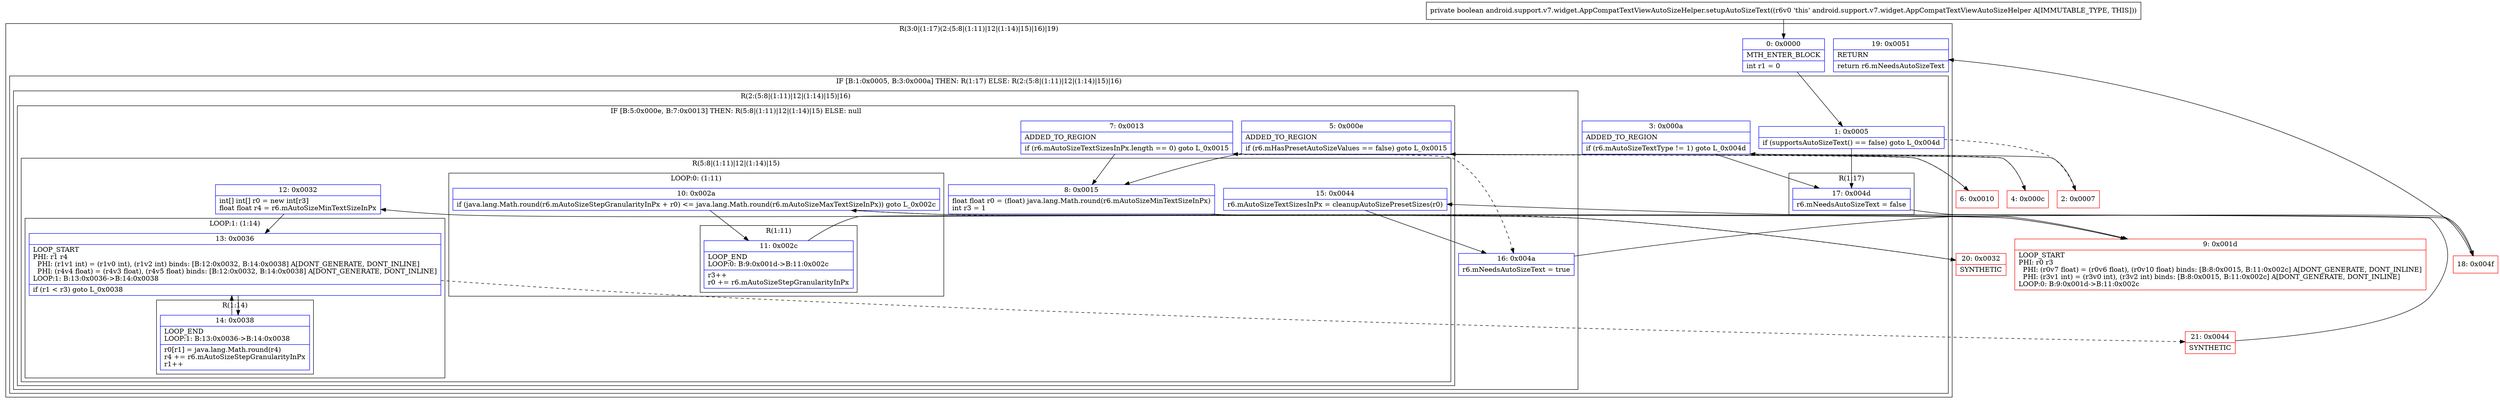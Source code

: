 digraph "CFG forandroid.support.v7.widget.AppCompatTextViewAutoSizeHelper.setupAutoSizeText()Z" {
subgraph cluster_Region_1711669689 {
label = "R(3:0|(1:17)(2:(5:8|(1:11)|12|(1:14)|15)|16)|19)";
node [shape=record,color=blue];
Node_0 [shape=record,label="{0\:\ 0x0000|MTH_ENTER_BLOCK\l|int r1 = 0\l}"];
subgraph cluster_IfRegion_350090158 {
label = "IF [B:1:0x0005, B:3:0x000a] THEN: R(1:17) ELSE: R(2:(5:8|(1:11)|12|(1:14)|15)|16)";
node [shape=record,color=blue];
Node_1 [shape=record,label="{1\:\ 0x0005|if (supportsAutoSizeText() == false) goto L_0x004d\l}"];
Node_3 [shape=record,label="{3\:\ 0x000a|ADDED_TO_REGION\l|if (r6.mAutoSizeTextType != 1) goto L_0x004d\l}"];
subgraph cluster_Region_2024500602 {
label = "R(1:17)";
node [shape=record,color=blue];
Node_17 [shape=record,label="{17\:\ 0x004d|r6.mNeedsAutoSizeText = false\l}"];
}
subgraph cluster_Region_2137414995 {
label = "R(2:(5:8|(1:11)|12|(1:14)|15)|16)";
node [shape=record,color=blue];
subgraph cluster_IfRegion_589997101 {
label = "IF [B:5:0x000e, B:7:0x0013] THEN: R(5:8|(1:11)|12|(1:14)|15) ELSE: null";
node [shape=record,color=blue];
Node_5 [shape=record,label="{5\:\ 0x000e|ADDED_TO_REGION\l|if (r6.mHasPresetAutoSizeValues == false) goto L_0x0015\l}"];
Node_7 [shape=record,label="{7\:\ 0x0013|ADDED_TO_REGION\l|if (r6.mAutoSizeTextSizesInPx.length == 0) goto L_0x0015\l}"];
subgraph cluster_Region_1681335235 {
label = "R(5:8|(1:11)|12|(1:14)|15)";
node [shape=record,color=blue];
Node_8 [shape=record,label="{8\:\ 0x0015|float float r0 = (float) java.lang.Math.round(r6.mAutoSizeMinTextSizeInPx)\lint r3 = 1\l}"];
subgraph cluster_LoopRegion_1551022220 {
label = "LOOP:0: (1:11)";
node [shape=record,color=blue];
Node_10 [shape=record,label="{10\:\ 0x002a|if (java.lang.Math.round(r6.mAutoSizeStepGranularityInPx + r0) \<= java.lang.Math.round(r6.mAutoSizeMaxTextSizeInPx)) goto L_0x002c\l}"];
subgraph cluster_Region_854261045 {
label = "R(1:11)";
node [shape=record,color=blue];
Node_11 [shape=record,label="{11\:\ 0x002c|LOOP_END\lLOOP:0: B:9:0x001d\-\>B:11:0x002c\l|r3++\lr0 += r6.mAutoSizeStepGranularityInPx\l}"];
}
}
Node_12 [shape=record,label="{12\:\ 0x0032|int[] int[] r0 = new int[r3]\lfloat float r4 = r6.mAutoSizeMinTextSizeInPx\l}"];
subgraph cluster_LoopRegion_253508945 {
label = "LOOP:1: (1:14)";
node [shape=record,color=blue];
Node_13 [shape=record,label="{13\:\ 0x0036|LOOP_START\lPHI: r1 r4 \l  PHI: (r1v1 int) = (r1v0 int), (r1v2 int) binds: [B:12:0x0032, B:14:0x0038] A[DONT_GENERATE, DONT_INLINE]\l  PHI: (r4v4 float) = (r4v3 float), (r4v5 float) binds: [B:12:0x0032, B:14:0x0038] A[DONT_GENERATE, DONT_INLINE]\lLOOP:1: B:13:0x0036\-\>B:14:0x0038\l|if (r1 \< r3) goto L_0x0038\l}"];
subgraph cluster_Region_268271057 {
label = "R(1:14)";
node [shape=record,color=blue];
Node_14 [shape=record,label="{14\:\ 0x0038|LOOP_END\lLOOP:1: B:13:0x0036\-\>B:14:0x0038\l|r0[r1] = java.lang.Math.round(r4)\lr4 += r6.mAutoSizeStepGranularityInPx\lr1++\l}"];
}
}
Node_15 [shape=record,label="{15\:\ 0x0044|r6.mAutoSizeTextSizesInPx = cleanupAutoSizePresetSizes(r0)\l}"];
}
}
Node_16 [shape=record,label="{16\:\ 0x004a|r6.mNeedsAutoSizeText = true\l}"];
}
}
Node_19 [shape=record,label="{19\:\ 0x0051|RETURN\l|return r6.mNeedsAutoSizeText\l}"];
}
Node_2 [shape=record,color=red,label="{2\:\ 0x0007}"];
Node_4 [shape=record,color=red,label="{4\:\ 0x000c}"];
Node_6 [shape=record,color=red,label="{6\:\ 0x0010}"];
Node_9 [shape=record,color=red,label="{9\:\ 0x001d|LOOP_START\lPHI: r0 r3 \l  PHI: (r0v7 float) = (r0v6 float), (r0v10 float) binds: [B:8:0x0015, B:11:0x002c] A[DONT_GENERATE, DONT_INLINE]\l  PHI: (r3v1 int) = (r3v0 int), (r3v2 int) binds: [B:8:0x0015, B:11:0x002c] A[DONT_GENERATE, DONT_INLINE]\lLOOP:0: B:9:0x001d\-\>B:11:0x002c\l}"];
Node_18 [shape=record,color=red,label="{18\:\ 0x004f}"];
Node_20 [shape=record,color=red,label="{20\:\ 0x0032|SYNTHETIC\l}"];
Node_21 [shape=record,color=red,label="{21\:\ 0x0044|SYNTHETIC\l}"];
MethodNode[shape=record,label="{private boolean android.support.v7.widget.AppCompatTextViewAutoSizeHelper.setupAutoSizeText((r6v0 'this' android.support.v7.widget.AppCompatTextViewAutoSizeHelper A[IMMUTABLE_TYPE, THIS])) }"];
MethodNode -> Node_0;
Node_0 -> Node_1;
Node_1 -> Node_2[style=dashed];
Node_1 -> Node_17;
Node_3 -> Node_4[style=dashed];
Node_3 -> Node_17;
Node_17 -> Node_18;
Node_5 -> Node_6[style=dashed];
Node_5 -> Node_8;
Node_7 -> Node_8;
Node_7 -> Node_16[style=dashed];
Node_8 -> Node_9;
Node_10 -> Node_11;
Node_10 -> Node_20[style=dashed];
Node_11 -> Node_9;
Node_12 -> Node_13;
Node_13 -> Node_14;
Node_13 -> Node_21[style=dashed];
Node_14 -> Node_13;
Node_15 -> Node_16;
Node_16 -> Node_18;
Node_2 -> Node_3;
Node_4 -> Node_5;
Node_6 -> Node_7;
Node_9 -> Node_10;
Node_18 -> Node_19;
Node_20 -> Node_12;
Node_21 -> Node_15;
}

